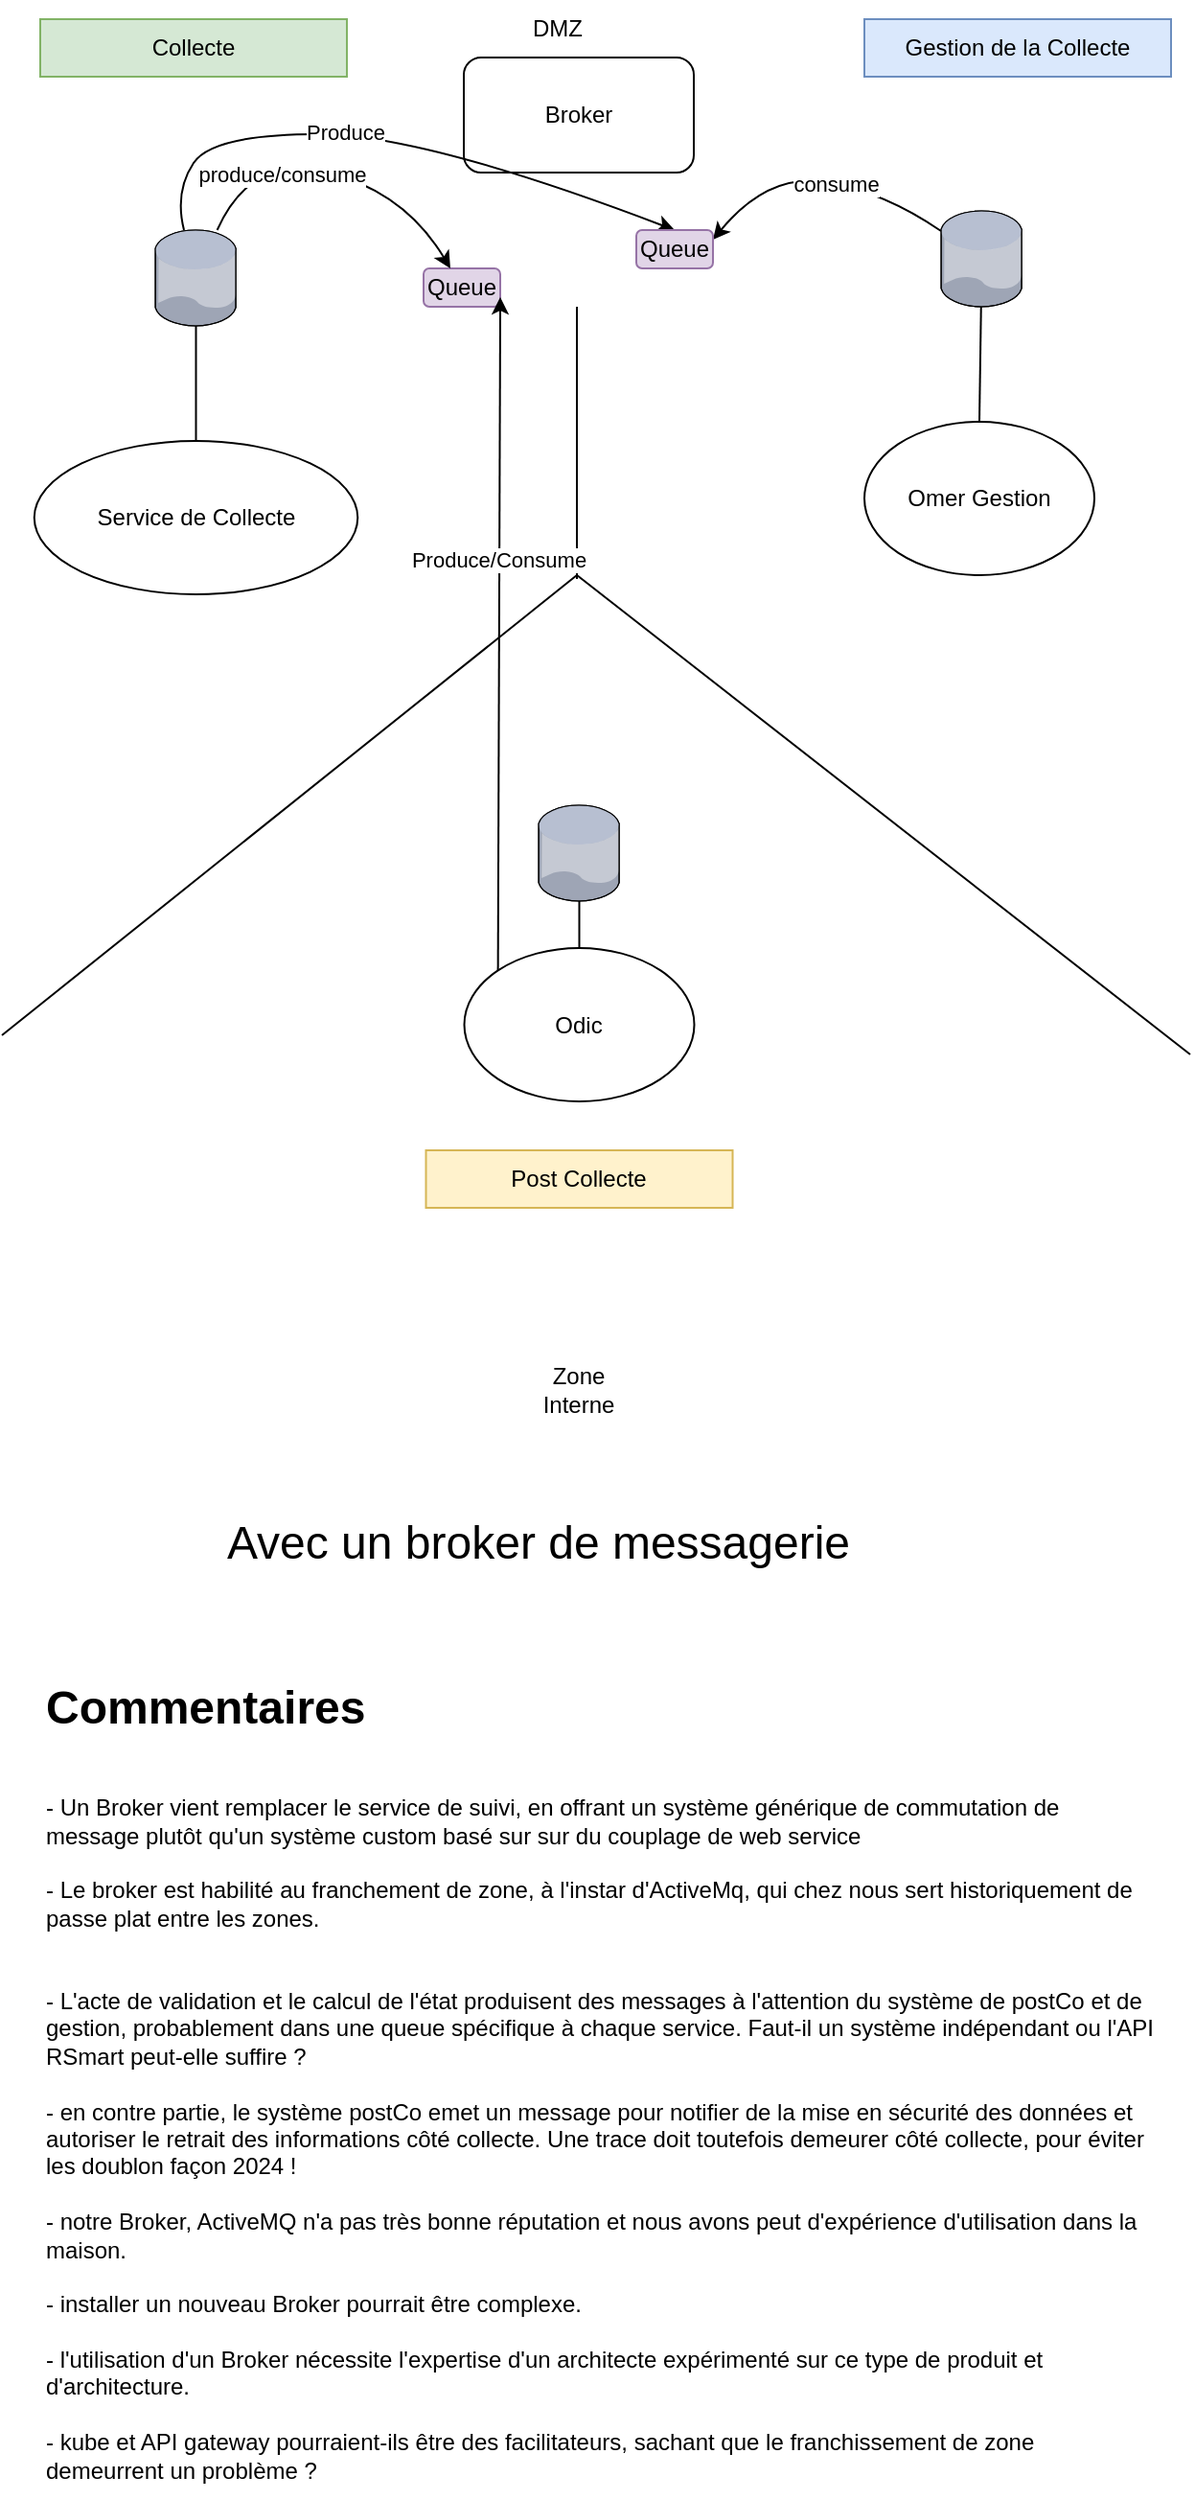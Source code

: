 <mxfile version="24.0.7" type="github">
  <diagram name="Page-1" id="IYuXv-Pi5cnl-ZU0ZB3P">
    <mxGraphModel dx="1434" dy="750" grid="1" gridSize="10" guides="1" tooltips="1" connect="1" arrows="1" fold="1" page="1" pageScale="1" pageWidth="827" pageHeight="1169" math="0" shadow="0">
      <root>
        <mxCell id="0" />
        <mxCell id="1" parent="0" />
        <mxCell id="sqhxOelxg33xezJtGO6u-1" value="" style="endArrow=none;html=1;rounded=0;" parent="1" edge="1">
          <mxGeometry width="50" height="50" relative="1" as="geometry">
            <mxPoint x="390" y="312" as="sourcePoint" />
            <mxPoint x="390" y="170" as="targetPoint" />
          </mxGeometry>
        </mxCell>
        <mxCell id="sqhxOelxg33xezJtGO6u-2" value="" style="endArrow=none;html=1;rounded=0;" parent="1" edge="1">
          <mxGeometry width="50" height="50" relative="1" as="geometry">
            <mxPoint x="90" y="550" as="sourcePoint" />
            <mxPoint x="390" y="310" as="targetPoint" />
          </mxGeometry>
        </mxCell>
        <mxCell id="sqhxOelxg33xezJtGO6u-3" value="" style="endArrow=none;html=1;rounded=0;" parent="1" edge="1">
          <mxGeometry width="50" height="50" relative="1" as="geometry">
            <mxPoint x="710" y="560" as="sourcePoint" />
            <mxPoint x="390" y="310" as="targetPoint" />
          </mxGeometry>
        </mxCell>
        <mxCell id="sqhxOelxg33xezJtGO6u-4" value="" style="verticalLabelPosition=bottom;sketch=0;aspect=fixed;html=1;verticalAlign=top;strokeColor=none;align=center;outlineConnect=0;shape=mxgraph.citrix.database;" parent="1" vertex="1">
          <mxGeometry x="580" y="120" width="42.5" height="50" as="geometry" />
        </mxCell>
        <mxCell id="sqhxOelxg33xezJtGO6u-5" value="" style="verticalLabelPosition=bottom;sketch=0;aspect=fixed;html=1;verticalAlign=top;strokeColor=none;align=center;outlineConnect=0;shape=mxgraph.citrix.database;" parent="1" vertex="1">
          <mxGeometry x="170" y="130" width="42.5" height="50" as="geometry" />
        </mxCell>
        <mxCell id="sqhxOelxg33xezJtGO6u-6" value="" style="verticalLabelPosition=bottom;sketch=0;aspect=fixed;html=1;verticalAlign=top;strokeColor=none;align=center;outlineConnect=0;shape=mxgraph.citrix.database;" parent="1" vertex="1">
          <mxGeometry x="370" y="430" width="42.5" height="50" as="geometry" />
        </mxCell>
        <mxCell id="sqhxOelxg33xezJtGO6u-7" value="Gestion de la Collecte" style="text;html=1;align=center;verticalAlign=middle;whiteSpace=wrap;rounded=0;fillColor=#dae8fc;strokeColor=#6c8ebf;" parent="1" vertex="1">
          <mxGeometry x="540" y="20" width="160" height="30" as="geometry" />
        </mxCell>
        <mxCell id="sqhxOelxg33xezJtGO6u-8" value="Collecte" style="text;html=1;align=center;verticalAlign=middle;whiteSpace=wrap;rounded=0;fillColor=#d5e8d4;strokeColor=#82b366;" parent="1" vertex="1">
          <mxGeometry x="110" y="20" width="160" height="30" as="geometry" />
        </mxCell>
        <mxCell id="sqhxOelxg33xezJtGO6u-9" value="Post Collecte" style="text;html=1;align=center;verticalAlign=middle;whiteSpace=wrap;rounded=0;fillColor=#fff2cc;strokeColor=#d6b656;" parent="1" vertex="1">
          <mxGeometry x="311.25" y="610" width="160" height="30" as="geometry" />
        </mxCell>
        <mxCell id="sqhxOelxg33xezJtGO6u-10" value="Service de Collecte" style="ellipse;whiteSpace=wrap;html=1;" parent="1" vertex="1">
          <mxGeometry x="106.88" y="240" width="168.75" height="80" as="geometry" />
        </mxCell>
        <mxCell id="sqhxOelxg33xezJtGO6u-11" value="Omer Gestion" style="ellipse;whiteSpace=wrap;html=1;" parent="1" vertex="1">
          <mxGeometry x="540" y="230" width="120" height="80" as="geometry" />
        </mxCell>
        <mxCell id="sqhxOelxg33xezJtGO6u-12" value="Odic" style="ellipse;whiteSpace=wrap;html=1;" parent="1" vertex="1">
          <mxGeometry x="331.25" y="504.5" width="120" height="80" as="geometry" />
        </mxCell>
        <mxCell id="sqhxOelxg33xezJtGO6u-13" value="" style="endArrow=none;html=1;rounded=0;" parent="1" source="sqhxOelxg33xezJtGO6u-12" target="sqhxOelxg33xezJtGO6u-6" edge="1">
          <mxGeometry width="50" height="50" relative="1" as="geometry">
            <mxPoint x="230" y="540" as="sourcePoint" />
            <mxPoint x="280" y="490" as="targetPoint" />
          </mxGeometry>
        </mxCell>
        <mxCell id="sqhxOelxg33xezJtGO6u-14" value="" style="endArrow=none;html=1;rounded=0;exitX=0.5;exitY=0;exitDx=0;exitDy=0;" parent="1" source="sqhxOelxg33xezJtGO6u-10" target="sqhxOelxg33xezJtGO6u-5" edge="1">
          <mxGeometry width="50" height="50" relative="1" as="geometry">
            <mxPoint x="260" y="210" as="sourcePoint" />
            <mxPoint x="310" y="160" as="targetPoint" />
          </mxGeometry>
        </mxCell>
        <mxCell id="sqhxOelxg33xezJtGO6u-15" value="" style="endArrow=none;html=1;rounded=0;exitX=0.5;exitY=0;exitDx=0;exitDy=0;" parent="1" source="sqhxOelxg33xezJtGO6u-11" target="sqhxOelxg33xezJtGO6u-4" edge="1">
          <mxGeometry width="50" height="50" relative="1" as="geometry">
            <mxPoint x="490" y="240" as="sourcePoint" />
            <mxPoint x="540" y="190" as="targetPoint" />
          </mxGeometry>
        </mxCell>
        <mxCell id="sqhxOelxg33xezJtGO6u-20" value="DMZ" style="text;html=1;align=center;verticalAlign=middle;whiteSpace=wrap;rounded=0;" parent="1" vertex="1">
          <mxGeometry x="350" y="10" width="60" height="30" as="geometry" />
        </mxCell>
        <mxCell id="sqhxOelxg33xezJtGO6u-21" value="Zone Interne" style="text;html=1;align=center;verticalAlign=middle;whiteSpace=wrap;rounded=0;" parent="1" vertex="1">
          <mxGeometry x="361" y="720" width="60" height="30" as="geometry" />
        </mxCell>
        <mxCell id="sqhxOelxg33xezJtGO6u-22" value="&lt;h1 style=&quot;margin-top: 0px;&quot;&gt;Commentaires&lt;/h1&gt;&lt;div&gt;&lt;br&gt;&lt;/div&gt;&lt;div&gt;- Un Broker vient remplacer le service de suivi, en offrant un système générique de commutation de message plutôt qu&#39;un système custom basé sur sur du couplage de web service&lt;/div&gt;&lt;div&gt;&lt;br&gt;&lt;/div&gt;&lt;div&gt;- Le broker est habilité au franchement de zone, à l&#39;instar d&#39;ActiveMq, qui chez nous sert historiquement de passe plat entre les zones.&lt;/div&gt;&lt;div&gt;&lt;br&gt;&lt;/div&gt;&lt;div&gt;&lt;br&gt;&lt;/div&gt;&lt;div&gt;- L&#39;acte de validation et le calcul de l&#39;état produisent des messages à l&#39;attention du système de postCo et de gestion, probablement dans une queue spécifique à chaque service. Faut-il un système indépendant ou l&#39;API RSmart peut-elle suffire ?&lt;/div&gt;&lt;div&gt;&lt;br&gt;&lt;/div&gt;&lt;div&gt;- en contre partie, le système postCo emet un message pour notifier de la mise en sécurité des données et autoriser le retrait des informations côté collecte. Une trace doit toutefois demeurer côté collecte, pour éviter les doublon façon 2024 !&lt;/div&gt;&lt;div&gt;&lt;br&gt;&lt;/div&gt;&lt;div&gt;- notre Broker, ActiveMQ n&#39;a pas très bonne réputation et nous avons peut d&#39;expérience d&#39;utilisation dans la maison.&lt;/div&gt;&lt;div&gt;&lt;br&gt;&lt;/div&gt;&lt;div&gt;- installer un nouveau Broker pourrait être complexe.&lt;/div&gt;&lt;div&gt;&lt;br&gt;&lt;/div&gt;&lt;div&gt;- l&#39;utilisation d&#39;un Broker nécessite l&#39;expertise d&#39;un architecte expérimenté sur ce type de produit et d&#39;architecture.&lt;/div&gt;&lt;div&gt;&lt;br&gt;&lt;/div&gt;&lt;div&gt;- kube et API gateway pourraient-ils être des facilitateurs, sachant que le franchissement de zone demeurrent un problème ?&lt;/div&gt;&lt;div&gt;&lt;br&gt;&lt;/div&gt;" style="text;html=1;whiteSpace=wrap;overflow=hidden;rounded=0;" parent="1" vertex="1">
          <mxGeometry x="111" y="880" width="580" height="430" as="geometry" />
        </mxCell>
        <mxCell id="ho40uTTrcRCy7FI-jGrB-1" value="Broker" style="rounded=1;whiteSpace=wrap;html=1;" vertex="1" parent="1">
          <mxGeometry x="331" y="40" width="120" height="60" as="geometry" />
        </mxCell>
        <mxCell id="ho40uTTrcRCy7FI-jGrB-2" value="Avec un broker de messagerie" style="text;html=1;align=center;verticalAlign=middle;whiteSpace=wrap;rounded=0;fontSize=24;" vertex="1" parent="1">
          <mxGeometry x="180" y="800" width="380" height="30" as="geometry" />
        </mxCell>
        <mxCell id="ho40uTTrcRCy7FI-jGrB-4" value="Queue" style="rounded=1;whiteSpace=wrap;html=1;fillColor=#e1d5e7;strokeColor=#9673a6;" vertex="1" parent="1">
          <mxGeometry x="310" y="150" width="40" height="20" as="geometry" />
        </mxCell>
        <mxCell id="ho40uTTrcRCy7FI-jGrB-6" value="" style="curved=1;endArrow=classic;html=1;rounded=0;entryX=1;entryY=0.75;entryDx=0;entryDy=0;exitX=0;exitY=0;exitDx=0;exitDy=0;" edge="1" parent="1" source="sqhxOelxg33xezJtGO6u-12" target="ho40uTTrcRCy7FI-jGrB-4">
          <mxGeometry width="50" height="50" relative="1" as="geometry">
            <mxPoint x="379.999" y="530" as="sourcePoint" />
            <mxPoint x="440" y="210" as="targetPoint" />
            <Array as="points">
              <mxPoint x="350" y="380" />
            </Array>
          </mxGeometry>
        </mxCell>
        <mxCell id="ho40uTTrcRCy7FI-jGrB-21" value="Produce/Consume" style="edgeLabel;html=1;align=center;verticalAlign=middle;resizable=0;points=[];" vertex="1" connectable="0" parent="ho40uTTrcRCy7FI-jGrB-6">
          <mxGeometry x="0.22" y="1" relative="1" as="geometry">
            <mxPoint as="offset" />
          </mxGeometry>
        </mxCell>
        <mxCell id="ho40uTTrcRCy7FI-jGrB-9" value="" style="curved=1;endArrow=classic;html=1;rounded=0;entryX=0.5;entryY=0;entryDx=0;entryDy=0;" edge="1" parent="1" source="sqhxOelxg33xezJtGO6u-5" target="ho40uTTrcRCy7FI-jGrB-16">
          <mxGeometry width="50" height="50" relative="1" as="geometry">
            <mxPoint x="192" y="140" as="sourcePoint" />
            <mxPoint x="280" y="80" as="targetPoint" />
            <Array as="points">
              <mxPoint x="180" y="110" />
              <mxPoint x="200" y="80" />
              <mxPoint x="310" y="80" />
            </Array>
          </mxGeometry>
        </mxCell>
        <mxCell id="ho40uTTrcRCy7FI-jGrB-18" value="Produce" style="edgeLabel;html=1;align=center;verticalAlign=middle;resizable=0;points=[];" vertex="1" connectable="0" parent="ho40uTTrcRCy7FI-jGrB-9">
          <mxGeometry x="-0.181" y="1" relative="1" as="geometry">
            <mxPoint as="offset" />
          </mxGeometry>
        </mxCell>
        <mxCell id="ho40uTTrcRCy7FI-jGrB-12" value="" style="curved=1;endArrow=classic;html=1;rounded=0;entryX=1;entryY=0.25;entryDx=0;entryDy=0;" edge="1" parent="1" source="sqhxOelxg33xezJtGO6u-4" target="ho40uTTrcRCy7FI-jGrB-16">
          <mxGeometry width="50" height="50" relative="1" as="geometry">
            <mxPoint x="540" y="170" as="sourcePoint" />
            <mxPoint x="510" y="150" as="targetPoint" />
            <Array as="points">
              <mxPoint x="550" y="110" />
              <mxPoint x="490" y="100" />
            </Array>
          </mxGeometry>
        </mxCell>
        <mxCell id="ho40uTTrcRCy7FI-jGrB-19" value="consume" style="edgeLabel;html=1;align=center;verticalAlign=middle;resizable=0;points=[];" vertex="1" connectable="0" parent="ho40uTTrcRCy7FI-jGrB-12">
          <mxGeometry x="-0.136" relative="1" as="geometry">
            <mxPoint as="offset" />
          </mxGeometry>
        </mxCell>
        <mxCell id="ho40uTTrcRCy7FI-jGrB-16" value="Queue" style="rounded=1;whiteSpace=wrap;html=1;fillColor=#e1d5e7;strokeColor=#9673a6;" vertex="1" parent="1">
          <mxGeometry x="421" y="130" width="40" height="20" as="geometry" />
        </mxCell>
        <mxCell id="ho40uTTrcRCy7FI-jGrB-17" value="" style="curved=1;endArrow=classic;html=1;rounded=0;" edge="1" parent="1" source="sqhxOelxg33xezJtGO6u-5" target="ho40uTTrcRCy7FI-jGrB-4">
          <mxGeometry width="50" height="50" relative="1" as="geometry">
            <mxPoint x="390" y="310" as="sourcePoint" />
            <mxPoint x="400" y="140" as="targetPoint" />
            <Array as="points">
              <mxPoint x="220" y="90" />
              <mxPoint x="300" y="110" />
            </Array>
          </mxGeometry>
        </mxCell>
        <mxCell id="ho40uTTrcRCy7FI-jGrB-20" value="produce/consume" style="edgeLabel;html=1;align=center;verticalAlign=middle;resizable=0;points=[];" vertex="1" connectable="0" parent="ho40uTTrcRCy7FI-jGrB-17">
          <mxGeometry x="-0.283" y="-7" relative="1" as="geometry">
            <mxPoint as="offset" />
          </mxGeometry>
        </mxCell>
      </root>
    </mxGraphModel>
  </diagram>
</mxfile>

